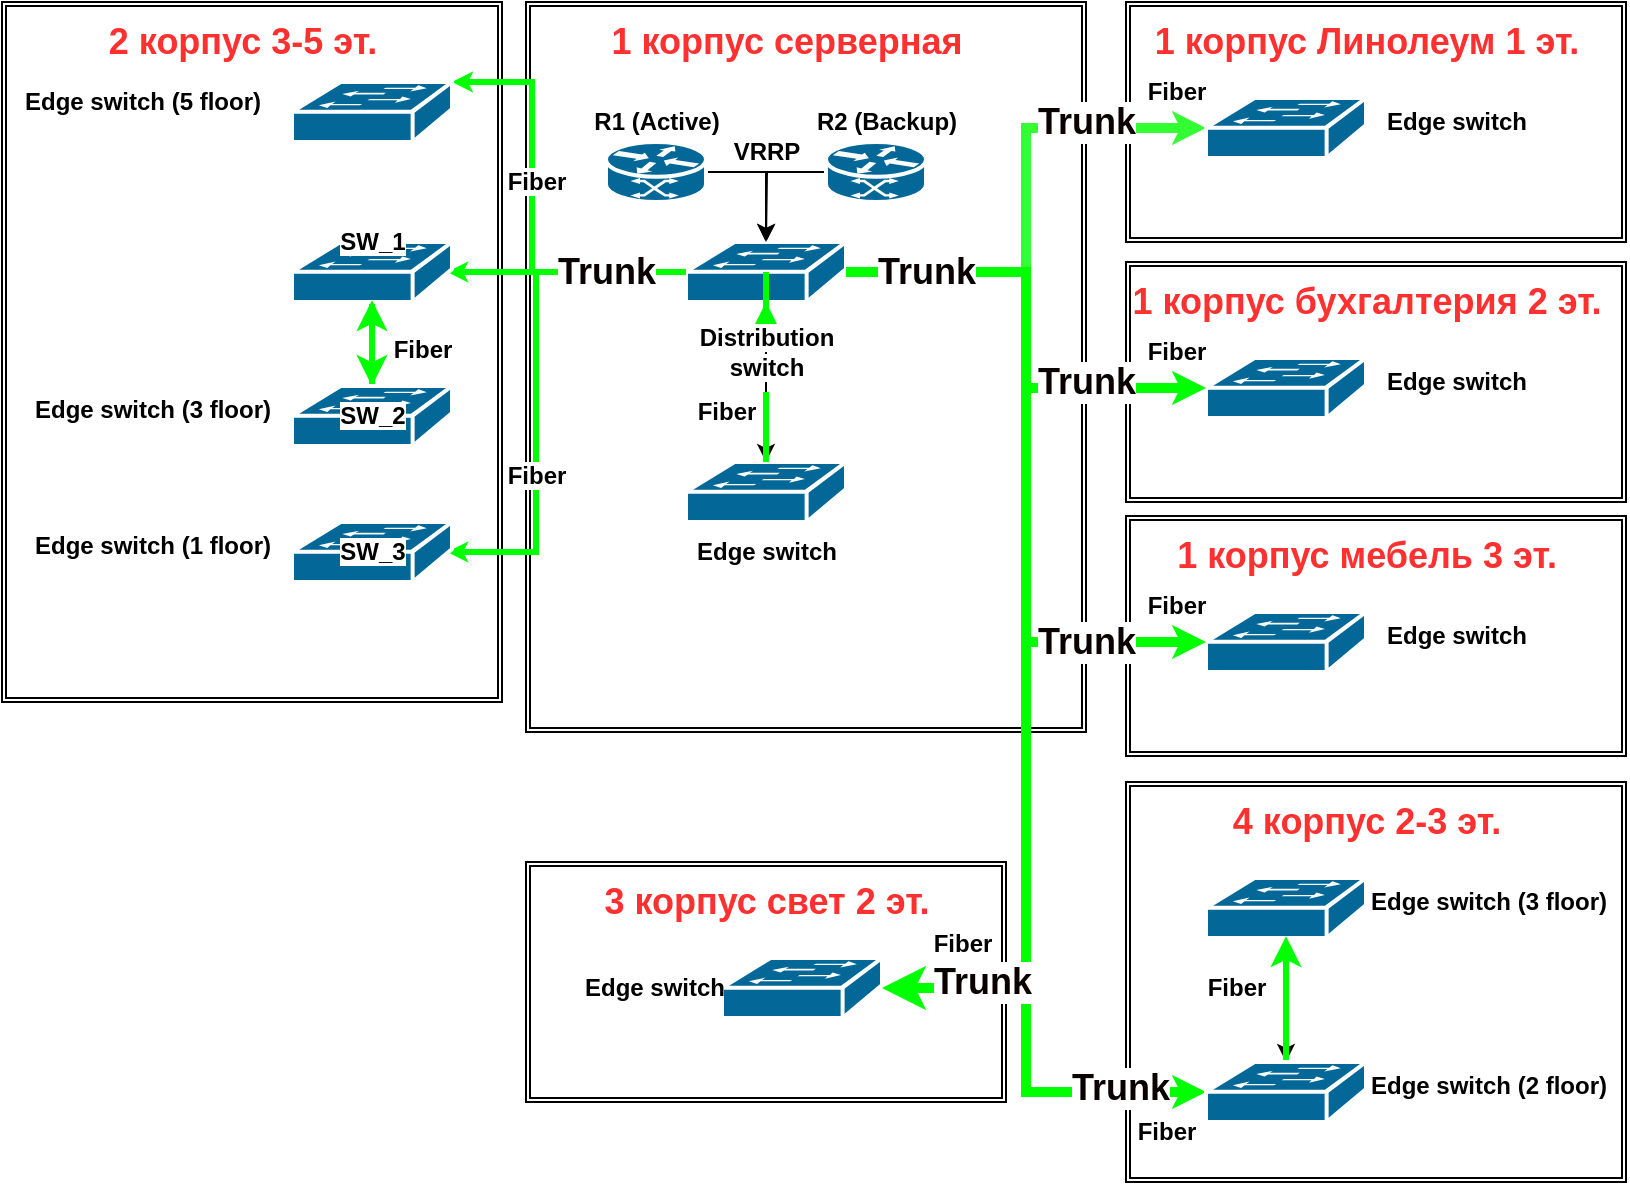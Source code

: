 <mxfile version="20.2.3" type="github">
  <diagram name="Page-1" id="c37626ed-c26b-45fb-9056-f9ebc6bb27b6">
    <mxGraphModel dx="1292" dy="551" grid="1" gridSize="10" guides="1" tooltips="1" connect="1" arrows="1" fold="1" page="1" pageScale="1" pageWidth="1100" pageHeight="850" background="none" math="0" shadow="0">
      <root>
        <mxCell id="0" />
        <mxCell id="1" parent="0" />
        <mxCell id="KIzsfpDqFRgekeS_5HiJ-85" value="" style="shape=ext;double=1;rounded=0;whiteSpace=wrap;html=1;" vertex="1" parent="1">
          <mxGeometry x="103" y="60" width="250" height="350" as="geometry" />
        </mxCell>
        <mxCell id="KIzsfpDqFRgekeS_5HiJ-70" value="" style="shape=ext;double=1;rounded=0;whiteSpace=wrap;html=1;" vertex="1" parent="1">
          <mxGeometry x="665" y="450" width="250" height="200" as="geometry" />
        </mxCell>
        <mxCell id="KIzsfpDqFRgekeS_5HiJ-21" value="" style="shape=ext;double=1;rounded=0;whiteSpace=wrap;html=1;" vertex="1" parent="1">
          <mxGeometry x="665" y="60" width="250" height="120" as="geometry" />
        </mxCell>
        <mxCell id="KIzsfpDqFRgekeS_5HiJ-57" style="edgeStyle=orthogonalEdgeStyle;rounded=0;orthogonalLoop=1;jettySize=auto;html=1;fontSize=18;fontColor=#FF3030;" edge="1" parent="1" source="KIzsfpDqFRgekeS_5HiJ-6">
          <mxGeometry relative="1" as="geometry">
            <mxPoint x="645" y="242.5" as="targetPoint" />
            <Array as="points">
              <mxPoint x="515" y="60" />
              <mxPoint x="515" y="60" />
            </Array>
          </mxGeometry>
        </mxCell>
        <mxCell id="KIzsfpDqFRgekeS_5HiJ-6" value="" style="shape=ext;double=1;rounded=0;whiteSpace=wrap;html=1;" vertex="1" parent="1">
          <mxGeometry x="365" y="60" width="280" height="365" as="geometry" />
        </mxCell>
        <mxCell id="KIzsfpDqFRgekeS_5HiJ-14" style="edgeStyle=orthogonalEdgeStyle;rounded=0;orthogonalLoop=1;jettySize=auto;html=1;" edge="1" parent="1" source="KIzsfpDqFRgekeS_5HiJ-2">
          <mxGeometry relative="1" as="geometry">
            <mxPoint x="485" y="180" as="targetPoint" />
          </mxGeometry>
        </mxCell>
        <mxCell id="KIzsfpDqFRgekeS_5HiJ-2" value="" style="shape=mxgraph.cisco.routers.atm_router;sketch=0;html=1;pointerEvents=1;dashed=0;fillColor=#036897;strokeColor=#ffffff;strokeWidth=2;verticalLabelPosition=bottom;verticalAlign=top;align=center;outlineConnect=0;" vertex="1" parent="1">
          <mxGeometry x="405" y="130" width="50" height="30" as="geometry" />
        </mxCell>
        <mxCell id="KIzsfpDqFRgekeS_5HiJ-12" value="" style="edgeStyle=orthogonalEdgeStyle;rounded=0;orthogonalLoop=1;jettySize=auto;html=1;" edge="1" parent="1" source="KIzsfpDqFRgekeS_5HiJ-4" target="KIzsfpDqFRgekeS_5HiJ-7">
          <mxGeometry relative="1" as="geometry" />
        </mxCell>
        <mxCell id="KIzsfpDqFRgekeS_5HiJ-37" style="edgeStyle=orthogonalEdgeStyle;orthogonalLoop=1;jettySize=auto;html=1;fontSize=18;fontColor=#FF3030;entryX=0;entryY=0.5;entryDx=0;entryDy=0;entryPerimeter=0;strokeColor=#33FF33;rounded=0;strokeWidth=5;endSize=1;" edge="1" parent="1" source="KIzsfpDqFRgekeS_5HiJ-4" target="KIzsfpDqFRgekeS_5HiJ-29">
          <mxGeometry relative="1" as="geometry" />
        </mxCell>
        <mxCell id="KIzsfpDqFRgekeS_5HiJ-78" style="edgeStyle=orthogonalEdgeStyle;rounded=0;orthogonalLoop=1;jettySize=auto;html=1;entryX=0;entryY=0.5;entryDx=0;entryDy=0;entryPerimeter=0;fontSize=18;fontColor=#0A0202;strokeColor=#00FF00;strokeWidth=5;endSize=1;startSize=1;" edge="1" parent="1" source="KIzsfpDqFRgekeS_5HiJ-4" target="KIzsfpDqFRgekeS_5HiJ-75">
          <mxGeometry relative="1" as="geometry" />
        </mxCell>
        <mxCell id="KIzsfpDqFRgekeS_5HiJ-97" style="edgeStyle=orthogonalEdgeStyle;rounded=0;orthogonalLoop=1;jettySize=auto;html=1;entryX=1;entryY=0;entryDx=0;entryDy=0;entryPerimeter=0;fontSize=18;fontColor=#0A0202;startSize=1;endSize=1;strokeColor=#00FF00;strokeWidth=3;" edge="1" parent="1" source="KIzsfpDqFRgekeS_5HiJ-4" target="KIzsfpDqFRgekeS_5HiJ-95">
          <mxGeometry relative="1" as="geometry">
            <Array as="points">
              <mxPoint x="368" y="195" />
              <mxPoint x="368" y="100" />
            </Array>
          </mxGeometry>
        </mxCell>
        <mxCell id="KIzsfpDqFRgekeS_5HiJ-98" style="edgeStyle=orthogonalEdgeStyle;rounded=0;orthogonalLoop=1;jettySize=auto;html=1;entryX=0.97;entryY=0.5;entryDx=0;entryDy=0;entryPerimeter=0;fontSize=18;fontColor=#0A0202;startSize=1;endSize=1;strokeColor=#00FF00;strokeWidth=3;" edge="1" parent="1" source="KIzsfpDqFRgekeS_5HiJ-4" target="KIzsfpDqFRgekeS_5HiJ-87">
          <mxGeometry relative="1" as="geometry">
            <Array as="points">
              <mxPoint x="326" y="195" />
            </Array>
          </mxGeometry>
        </mxCell>
        <mxCell id="KIzsfpDqFRgekeS_5HiJ-106" style="edgeStyle=orthogonalEdgeStyle;rounded=0;orthogonalLoop=1;jettySize=auto;html=1;entryX=0.97;entryY=0.5;entryDx=0;entryDy=0;entryPerimeter=0;fontSize=18;fontColor=#0A0202;startSize=1;endSize=1;strokeColor=#00FF00;strokeWidth=3;startArrow=none;" edge="1" parent="1" source="KIzsfpDqFRgekeS_5HiJ-107" target="KIzsfpDqFRgekeS_5HiJ-103">
          <mxGeometry relative="1" as="geometry">
            <Array as="points">
              <mxPoint x="370" y="195" />
              <mxPoint x="370" y="335" />
            </Array>
          </mxGeometry>
        </mxCell>
        <mxCell id="KIzsfpDqFRgekeS_5HiJ-4" value="" style="shape=mxgraph.cisco.switches.workgroup_switch;sketch=0;html=1;pointerEvents=1;dashed=0;fillColor=#036897;strokeColor=#ffffff;strokeWidth=2;verticalLabelPosition=bottom;verticalAlign=top;align=center;outlineConnect=0;" vertex="1" parent="1">
          <mxGeometry x="445" y="180" width="80" height="30" as="geometry" />
        </mxCell>
        <mxCell id="KIzsfpDqFRgekeS_5HiJ-13" style="edgeStyle=orthogonalEdgeStyle;rounded=0;orthogonalLoop=1;jettySize=auto;html=1;exitX=0;exitY=0.5;exitDx=0;exitDy=0;exitPerimeter=0;" edge="1" parent="1" source="KIzsfpDqFRgekeS_5HiJ-5" target="KIzsfpDqFRgekeS_5HiJ-4">
          <mxGeometry relative="1" as="geometry" />
        </mxCell>
        <mxCell id="KIzsfpDqFRgekeS_5HiJ-5" value="" style="shape=mxgraph.cisco.routers.atm_router;sketch=0;html=1;pointerEvents=1;dashed=0;fillColor=#036897;strokeColor=#ffffff;strokeWidth=2;verticalLabelPosition=bottom;verticalAlign=top;align=center;outlineConnect=0;" vertex="1" parent="1">
          <mxGeometry x="515" y="130" width="50" height="30" as="geometry" />
        </mxCell>
        <mxCell id="KIzsfpDqFRgekeS_5HiJ-8" style="edgeStyle=orthogonalEdgeStyle;rounded=0;orthogonalLoop=1;jettySize=auto;html=1;strokeColor=#00FF00;strokeWidth=3;startArrow=none;" edge="1" parent="1" source="KIzsfpDqFRgekeS_5HiJ-19" target="KIzsfpDqFRgekeS_5HiJ-4">
          <mxGeometry relative="1" as="geometry" />
        </mxCell>
        <mxCell id="KIzsfpDqFRgekeS_5HiJ-7" value="" style="shape=mxgraph.cisco.switches.workgroup_switch;sketch=0;html=1;pointerEvents=1;dashed=0;fillColor=#036897;strokeColor=#ffffff;strokeWidth=2;verticalLabelPosition=bottom;verticalAlign=top;align=center;outlineConnect=0;points=[[0,0.5,0,0,0],[0,0.97,0,0,0],[0.16,0.23,0,0,0],[0.5,0,0,0,0],[0.5,0.97,0,0,0],[0.88,0.73,0,0,0],[0.97,0.5,0,0,0],[1,0,0,0,0]];" vertex="1" parent="1">
          <mxGeometry x="445" y="290" width="80" height="30" as="geometry" />
        </mxCell>
        <mxCell id="KIzsfpDqFRgekeS_5HiJ-15" value="1 корпус серверная" style="text;html=1;resizable=0;autosize=1;align=center;verticalAlign=middle;points=[];fillColor=none;strokeColor=none;rounded=0;fontColor=#FF3030;fontStyle=1;fontSize=18;" vertex="1" parent="1">
          <mxGeometry x="405" y="60" width="180" height="40" as="geometry" />
        </mxCell>
        <mxCell id="KIzsfpDqFRgekeS_5HiJ-16" value="&lt;b&gt;VRRP&lt;/b&gt;" style="text;html=1;resizable=0;autosize=1;align=center;verticalAlign=middle;points=[];fillColor=none;strokeColor=none;rounded=0;" vertex="1" parent="1">
          <mxGeometry x="455" y="120" width="60" height="30" as="geometry" />
        </mxCell>
        <mxCell id="KIzsfpDqFRgekeS_5HiJ-17" value="&lt;b&gt;R2 (Backup)&lt;/b&gt;" style="text;html=1;resizable=0;autosize=1;align=center;verticalAlign=middle;points=[];fillColor=none;strokeColor=none;rounded=0;" vertex="1" parent="1">
          <mxGeometry x="500" y="105" width="90" height="30" as="geometry" />
        </mxCell>
        <mxCell id="KIzsfpDqFRgekeS_5HiJ-18" value="&lt;b&gt;R1 (Active)&lt;/b&gt;" style="text;html=1;resizable=0;autosize=1;align=center;verticalAlign=middle;points=[];fillColor=none;strokeColor=none;rounded=0;" vertex="1" parent="1">
          <mxGeometry x="385" y="105" width="90" height="30" as="geometry" />
        </mxCell>
        <mxCell id="KIzsfpDqFRgekeS_5HiJ-20" value="&lt;b&gt;Edge switch&lt;br&gt;&lt;/b&gt;" style="text;html=1;resizable=0;autosize=1;align=center;verticalAlign=middle;points=[];fillColor=none;strokeColor=none;rounded=0;" vertex="1" parent="1">
          <mxGeometry x="440" y="320" width="90" height="30" as="geometry" />
        </mxCell>
        <mxCell id="KIzsfpDqFRgekeS_5HiJ-29" value="" style="shape=mxgraph.cisco.switches.workgroup_switch;sketch=0;html=1;pointerEvents=1;dashed=0;fillColor=#036897;strokeColor=#ffffff;strokeWidth=2;verticalLabelPosition=bottom;verticalAlign=top;align=center;outlineConnect=0;points=[[0,0.5,0,0,0],[0,0.97,0,0,0],[0.16,0.23,0,0,0],[0.5,0,0,0,0],[0.5,0.97,0,0,0],[0.88,0.73,0,0,0],[0.97,0.5,0,0,0],[1,0,0,0,0]];" vertex="1" parent="1">
          <mxGeometry x="705" y="108" width="80" height="30" as="geometry" />
        </mxCell>
        <mxCell id="KIzsfpDqFRgekeS_5HiJ-30" value="1 корпус Линолеум 1 эт." style="text;html=1;resizable=0;autosize=1;align=center;verticalAlign=middle;points=[];fillColor=none;strokeColor=none;rounded=0;fontColor=#FF3030;fontStyle=1;fontSize=18;" vertex="1" parent="1">
          <mxGeometry x="675" y="60" width="220" height="40" as="geometry" />
        </mxCell>
        <mxCell id="KIzsfpDqFRgekeS_5HiJ-35" value="&lt;b&gt;Edge switch&lt;br&gt;&lt;/b&gt;" style="text;html=1;resizable=0;autosize=1;align=center;verticalAlign=middle;points=[];fillColor=none;strokeColor=none;rounded=0;" vertex="1" parent="1">
          <mxGeometry x="785" y="105" width="90" height="30" as="geometry" />
        </mxCell>
        <mxCell id="KIzsfpDqFRgekeS_5HiJ-36" value="&lt;b&gt;Fiber&lt;br&gt;&lt;/b&gt;" style="text;html=1;resizable=0;autosize=1;align=center;verticalAlign=middle;points=[];fillColor=none;strokeColor=none;rounded=0;" vertex="1" parent="1">
          <mxGeometry x="440" y="250" width="50" height="30" as="geometry" />
        </mxCell>
        <mxCell id="KIzsfpDqFRgekeS_5HiJ-38" value="&lt;b&gt;Fiber&lt;br&gt;&lt;/b&gt;" style="text;html=1;resizable=0;autosize=1;align=center;verticalAlign=middle;points=[];fillColor=none;strokeColor=none;rounded=0;" vertex="1" parent="1">
          <mxGeometry x="665" y="90" width="50" height="30" as="geometry" />
        </mxCell>
        <mxCell id="KIzsfpDqFRgekeS_5HiJ-67" value="" style="edgeStyle=orthogonalEdgeStyle;rounded=0;orthogonalLoop=1;jettySize=auto;html=1;fontSize=18;fontColor=#0A0202;" edge="1" parent="1" source="KIzsfpDqFRgekeS_5HiJ-39" target="KIzsfpDqFRgekeS_5HiJ-6">
          <mxGeometry relative="1" as="geometry" />
        </mxCell>
        <mxCell id="KIzsfpDqFRgekeS_5HiJ-39" value="" style="shape=ext;double=1;rounded=0;whiteSpace=wrap;html=1;" vertex="1" parent="1">
          <mxGeometry x="665" y="190" width="250" height="120" as="geometry" />
        </mxCell>
        <mxCell id="KIzsfpDqFRgekeS_5HiJ-40" value="" style="shape=mxgraph.cisco.switches.workgroup_switch;sketch=0;html=1;pointerEvents=1;dashed=0;fillColor=#036897;strokeColor=#ffffff;strokeWidth=2;verticalLabelPosition=bottom;verticalAlign=top;align=center;outlineConnect=0;points=[[0,0.5,0,0,0],[0,0.97,0,0,0],[0.16,0.23,0,0,0],[0.5,0,0,0,0],[0.5,0.97,0,0,0],[0.88,0.73,0,0,0],[0.97,0.5,0,0,0],[1,0,0,0,0]];" vertex="1" parent="1">
          <mxGeometry x="705" y="238" width="80" height="30" as="geometry" />
        </mxCell>
        <mxCell id="KIzsfpDqFRgekeS_5HiJ-41" value="1 корпус бухгалтерия 2 эт." style="text;html=1;resizable=0;autosize=1;align=center;verticalAlign=middle;points=[];fillColor=none;strokeColor=none;rounded=0;fontColor=#FF3030;fontStyle=1;fontSize=18;" vertex="1" parent="1">
          <mxGeometry x="665" y="190" width="240" height="40" as="geometry" />
        </mxCell>
        <mxCell id="KIzsfpDqFRgekeS_5HiJ-42" value="&lt;b&gt;Edge switch&lt;br&gt;&lt;/b&gt;" style="text;html=1;resizable=0;autosize=1;align=center;verticalAlign=middle;points=[];fillColor=none;strokeColor=none;rounded=0;" vertex="1" parent="1">
          <mxGeometry x="785" y="235" width="90" height="30" as="geometry" />
        </mxCell>
        <mxCell id="KIzsfpDqFRgekeS_5HiJ-43" value="&lt;b&gt;Fiber&lt;br&gt;&lt;/b&gt;" style="text;html=1;resizable=0;autosize=1;align=center;verticalAlign=middle;points=[];fillColor=none;strokeColor=none;rounded=0;" vertex="1" parent="1">
          <mxGeometry x="665" y="220" width="50" height="30" as="geometry" />
        </mxCell>
        <mxCell id="KIzsfpDqFRgekeS_5HiJ-44" style="edgeStyle=orthogonalEdgeStyle;rounded=0;orthogonalLoop=1;jettySize=auto;html=1;entryX=0;entryY=0.5;entryDx=0;entryDy=0;entryPerimeter=0;fontSize=18;fontColor=#FF3030;strokeWidth=5;strokeColor=#00FF00;endSize=1;" edge="1" parent="1" source="KIzsfpDqFRgekeS_5HiJ-4" target="KIzsfpDqFRgekeS_5HiJ-40">
          <mxGeometry relative="1" as="geometry" />
        </mxCell>
        <mxCell id="KIzsfpDqFRgekeS_5HiJ-45" value="" style="shape=ext;double=1;rounded=0;whiteSpace=wrap;html=1;" vertex="1" parent="1">
          <mxGeometry x="665" y="317" width="250" height="120" as="geometry" />
        </mxCell>
        <mxCell id="KIzsfpDqFRgekeS_5HiJ-46" value="" style="shape=mxgraph.cisco.switches.workgroup_switch;sketch=0;html=1;pointerEvents=1;dashed=0;fillColor=#036897;strokeColor=#ffffff;strokeWidth=2;verticalLabelPosition=bottom;verticalAlign=top;align=center;outlineConnect=0;points=[[0,0.5,0,0,0],[0,0.97,0,0,0],[0.16,0.23,0,0,0],[0.5,0,0,0,0],[0.5,0.97,0,0,0],[0.88,0.73,0,0,0],[0.97,0.5,0,0,0],[1,0,0,0,0]];" vertex="1" parent="1">
          <mxGeometry x="705" y="365" width="80" height="30" as="geometry" />
        </mxCell>
        <mxCell id="KIzsfpDqFRgekeS_5HiJ-47" value="1 корпус мебель 3 эт." style="text;html=1;resizable=0;autosize=1;align=center;verticalAlign=middle;points=[];fillColor=none;strokeColor=none;rounded=0;fontColor=#FF3030;fontStyle=1;fontSize=18;" vertex="1" parent="1">
          <mxGeometry x="685" y="317" width="200" height="40" as="geometry" />
        </mxCell>
        <mxCell id="KIzsfpDqFRgekeS_5HiJ-48" value="&lt;b&gt;Edge switch&lt;br&gt;&lt;/b&gt;" style="text;html=1;resizable=0;autosize=1;align=center;verticalAlign=middle;points=[];fillColor=none;strokeColor=none;rounded=0;" vertex="1" parent="1">
          <mxGeometry x="785" y="362" width="90" height="30" as="geometry" />
        </mxCell>
        <mxCell id="KIzsfpDqFRgekeS_5HiJ-49" value="&lt;b&gt;Fiber&lt;br&gt;&lt;/b&gt;" style="text;html=1;resizable=0;autosize=1;align=center;verticalAlign=middle;points=[];fillColor=none;strokeColor=none;rounded=0;" vertex="1" parent="1">
          <mxGeometry x="665" y="347" width="50" height="30" as="geometry" />
        </mxCell>
        <mxCell id="KIzsfpDqFRgekeS_5HiJ-50" style="edgeStyle=orthogonalEdgeStyle;rounded=0;orthogonalLoop=1;jettySize=auto;html=1;entryX=0;entryY=0.5;entryDx=0;entryDy=0;entryPerimeter=0;fontSize=18;fontColor=#FF3030;strokeColor=#00FF00;strokeWidth=5;endSize=1;startSize=1;" edge="1" parent="1" source="KIzsfpDqFRgekeS_5HiJ-4" target="KIzsfpDqFRgekeS_5HiJ-46">
          <mxGeometry relative="1" as="geometry" />
        </mxCell>
        <mxCell id="KIzsfpDqFRgekeS_5HiJ-51" value="" style="shape=ext;double=1;rounded=0;whiteSpace=wrap;html=1;" vertex="1" parent="1">
          <mxGeometry x="365" y="490" width="240" height="120" as="geometry" />
        </mxCell>
        <mxCell id="KIzsfpDqFRgekeS_5HiJ-52" value="" style="shape=mxgraph.cisco.switches.workgroup_switch;sketch=0;html=1;pointerEvents=1;dashed=0;fillColor=#036897;strokeColor=#ffffff;strokeWidth=2;verticalLabelPosition=bottom;verticalAlign=top;align=center;outlineConnect=0;points=[[0,0.5,0,0,0],[0,0.97,0,0,0],[0.16,0.23,0,0,0],[0.5,0,0,0,0],[0.5,0.97,0,0,0],[0.88,0.73,0,0,0],[0.97,0.5,0,0,0],[1,0,0,0,0]];" vertex="1" parent="1">
          <mxGeometry x="463" y="538" width="80" height="30" as="geometry" />
        </mxCell>
        <mxCell id="KIzsfpDqFRgekeS_5HiJ-53" value="3 корпус свет 2 эт." style="text;html=1;resizable=0;autosize=1;align=center;verticalAlign=middle;points=[];fillColor=none;strokeColor=none;rounded=0;fontColor=#FF3030;fontStyle=1;fontSize=18;" vertex="1" parent="1">
          <mxGeometry x="395" y="490" width="180" height="40" as="geometry" />
        </mxCell>
        <mxCell id="KIzsfpDqFRgekeS_5HiJ-54" value="&lt;b&gt;Edge switch&lt;br&gt;&lt;/b&gt;" style="text;html=1;resizable=0;autosize=1;align=center;verticalAlign=middle;points=[];fillColor=none;strokeColor=none;rounded=0;" vertex="1" parent="1">
          <mxGeometry x="384" y="538" width="90" height="30" as="geometry" />
        </mxCell>
        <mxCell id="KIzsfpDqFRgekeS_5HiJ-55" value="&lt;b&gt;Fiber&lt;br&gt;&lt;/b&gt;" style="text;html=1;resizable=0;autosize=1;align=center;verticalAlign=middle;points=[];fillColor=none;strokeColor=none;rounded=0;" vertex="1" parent="1">
          <mxGeometry x="558" y="516" width="50" height="30" as="geometry" />
        </mxCell>
        <mxCell id="KIzsfpDqFRgekeS_5HiJ-65" value="&lt;font color=&quot;#0a0202&quot;&gt;&lt;b&gt;Trunk&lt;/b&gt;&lt;/font&gt;" style="edgeLabel;html=1;align=center;verticalAlign=middle;resizable=0;points=[];fontSize=18;fontColor=#FF3030;" vertex="1" connectable="0" parent="1">
          <mxGeometry x="644.997" y="120.0" as="geometry" />
        </mxCell>
        <mxCell id="KIzsfpDqFRgekeS_5HiJ-66" value="&lt;font color=&quot;#0a0202&quot;&gt;&lt;b&gt;Trunk&lt;/b&gt;&lt;/font&gt;" style="edgeLabel;html=1;align=center;verticalAlign=middle;resizable=0;points=[];fontSize=18;fontColor=#FF3030;" vertex="1" connectable="0" parent="1">
          <mxGeometry x="655.037" y="255.0" as="geometry">
            <mxPoint x="-10" y="125" as="offset" />
          </mxGeometry>
        </mxCell>
        <mxCell id="KIzsfpDqFRgekeS_5HiJ-77" style="edgeStyle=orthogonalEdgeStyle;rounded=0;orthogonalLoop=1;jettySize=auto;html=1;fontSize=18;fontColor=#0A0202;" edge="1" parent="1" source="KIzsfpDqFRgekeS_5HiJ-71" target="KIzsfpDqFRgekeS_5HiJ-75">
          <mxGeometry relative="1" as="geometry" />
        </mxCell>
        <mxCell id="KIzsfpDqFRgekeS_5HiJ-71" value="" style="shape=mxgraph.cisco.switches.workgroup_switch;sketch=0;html=1;pointerEvents=1;dashed=0;fillColor=#036897;strokeColor=#ffffff;strokeWidth=2;verticalLabelPosition=bottom;verticalAlign=top;align=center;outlineConnect=0;points=[[0,0.5,0,0,0],[0,0.97,0,0,0],[0.16,0.23,0,0,0],[0.5,0,0,0,0],[0.5,0.97,0,0,0],[0.88,0.73,0,0,0],[0.97,0.5,0,0,0],[1,0,0,0,0]];" vertex="1" parent="1">
          <mxGeometry x="705" y="498" width="80" height="30" as="geometry" />
        </mxCell>
        <mxCell id="KIzsfpDqFRgekeS_5HiJ-72" value="4 корпус 2-3 эт." style="text;html=1;resizable=0;autosize=1;align=center;verticalAlign=middle;points=[];fillColor=none;strokeColor=none;rounded=0;fontColor=#FF3030;fontStyle=1;fontSize=18;" vertex="1" parent="1">
          <mxGeometry x="710" y="450" width="150" height="40" as="geometry" />
        </mxCell>
        <mxCell id="KIzsfpDqFRgekeS_5HiJ-74" value="&lt;b&gt;Fiber&lt;br&gt;&lt;/b&gt;" style="text;html=1;resizable=0;autosize=1;align=center;verticalAlign=middle;points=[];fillColor=none;strokeColor=none;rounded=0;" vertex="1" parent="1">
          <mxGeometry x="695" y="538" width="50" height="30" as="geometry" />
        </mxCell>
        <mxCell id="KIzsfpDqFRgekeS_5HiJ-80" style="edgeStyle=orthogonalEdgeStyle;rounded=0;orthogonalLoop=1;jettySize=auto;html=1;entryX=0.5;entryY=0.97;entryDx=0;entryDy=0;entryPerimeter=0;fontSize=18;fontColor=#0A0202;strokeColor=#00FF00;strokeWidth=3;" edge="1" parent="1" source="KIzsfpDqFRgekeS_5HiJ-75" target="KIzsfpDqFRgekeS_5HiJ-71">
          <mxGeometry relative="1" as="geometry" />
        </mxCell>
        <mxCell id="KIzsfpDqFRgekeS_5HiJ-75" value="" style="shape=mxgraph.cisco.switches.workgroup_switch;sketch=0;html=1;pointerEvents=1;dashed=0;fillColor=#036897;strokeColor=#ffffff;strokeWidth=2;verticalLabelPosition=bottom;verticalAlign=top;align=center;outlineConnect=0;points=[[0,0.5,0,0,0],[0,0.97,0,0,0],[0.16,0.23,0,0,0],[0.5,0,0,0,0],[0.5,0.97,0,0,0],[0.88,0.73,0,0,0],[0.97,0.5,0,0,0],[1,0,0,0,0]];" vertex="1" parent="1">
          <mxGeometry x="705" y="590" width="80" height="30" as="geometry" />
        </mxCell>
        <mxCell id="KIzsfpDqFRgekeS_5HiJ-76" value="&lt;b&gt;Edge switch (2 floor)&lt;br&gt;&lt;/b&gt;" style="text;html=1;resizable=0;autosize=1;align=center;verticalAlign=middle;points=[];fillColor=none;strokeColor=none;rounded=0;" vertex="1" parent="1">
          <mxGeometry x="776" y="587" width="140" height="30" as="geometry" />
        </mxCell>
        <mxCell id="KIzsfpDqFRgekeS_5HiJ-56" style="edgeStyle=orthogonalEdgeStyle;rounded=0;orthogonalLoop=1;jettySize=auto;html=1;fontSize=18;fontColor=#FF3030;strokeWidth=5;strokeColor=#00FF00;" edge="1" parent="1" source="KIzsfpDqFRgekeS_5HiJ-4" target="KIzsfpDqFRgekeS_5HiJ-52">
          <mxGeometry relative="1" as="geometry">
            <mxPoint x="645" y="560" as="targetPoint" />
            <Array as="points">
              <mxPoint x="615" y="195" />
              <mxPoint x="615" y="553" />
            </Array>
          </mxGeometry>
        </mxCell>
        <mxCell id="KIzsfpDqFRgekeS_5HiJ-58" value="&lt;font color=&quot;#0a0202&quot;&gt;&lt;b&gt;Trunk&lt;/b&gt;&lt;/font&gt;" style="edgeLabel;html=1;align=center;verticalAlign=middle;resizable=0;points=[];fontSize=18;fontColor=#FF3030;" vertex="1" connectable="0" parent="KIzsfpDqFRgekeS_5HiJ-56">
          <mxGeometry x="-0.436" y="1" relative="1" as="geometry">
            <mxPoint x="29" y="-2" as="offset" />
          </mxGeometry>
        </mxCell>
        <mxCell id="KIzsfpDqFRgekeS_5HiJ-79" value="&lt;font color=&quot;#0a0202&quot;&gt;&lt;b&gt;Trunk&lt;/b&gt;&lt;/font&gt;" style="edgeLabel;html=1;align=center;verticalAlign=middle;resizable=0;points=[];fontSize=18;fontColor=#FF3030;" vertex="1" connectable="0" parent="1">
          <mxGeometry x="633.997" y="595.0" as="geometry">
            <mxPoint x="28" y="8" as="offset" />
          </mxGeometry>
        </mxCell>
        <mxCell id="KIzsfpDqFRgekeS_5HiJ-69" value="&lt;font color=&quot;#0a0202&quot;&gt;&lt;b&gt;Trunk&lt;/b&gt;&lt;/font&gt;" style="edgeLabel;html=1;align=center;verticalAlign=middle;resizable=0;points=[];fontSize=18;fontColor=#FF3030;" vertex="1" connectable="0" parent="1">
          <mxGeometry x="592.997" y="550.0" as="geometry" />
        </mxCell>
        <mxCell id="KIzsfpDqFRgekeS_5HiJ-82" value="&lt;b&gt;Fiber&lt;br&gt;&lt;/b&gt;" style="text;html=1;resizable=0;autosize=1;align=center;verticalAlign=middle;points=[];fillColor=none;strokeColor=none;rounded=0;" vertex="1" parent="1">
          <mxGeometry x="660" y="610" width="50" height="30" as="geometry" />
        </mxCell>
        <mxCell id="KIzsfpDqFRgekeS_5HiJ-83" value="&lt;b&gt;Edge switch (3&amp;nbsp;floor)&lt;br&gt;&lt;/b&gt;" style="text;html=1;resizable=0;autosize=1;align=center;verticalAlign=middle;points=[];fillColor=none;strokeColor=none;rounded=0;" vertex="1" parent="1">
          <mxGeometry x="776" y="495" width="140" height="30" as="geometry" />
        </mxCell>
        <mxCell id="KIzsfpDqFRgekeS_5HiJ-64" value="&lt;font color=&quot;#0a0202&quot;&gt;&lt;b&gt;Trunk&lt;/b&gt;&lt;/font&gt;" style="edgeLabel;html=1;align=center;verticalAlign=middle;resizable=0;points=[];fontSize=18;fontColor=#FF3030;" vertex="1" connectable="0" parent="1">
          <mxGeometry x="564.997" y="195.0" as="geometry" />
        </mxCell>
        <mxCell id="KIzsfpDqFRgekeS_5HiJ-86" style="edgeStyle=orthogonalEdgeStyle;rounded=0;orthogonalLoop=1;jettySize=auto;html=1;fontSize=18;fontColor=#0A0202;strokeColor=#00FF00;strokeWidth=3;" edge="1" parent="1" source="KIzsfpDqFRgekeS_5HiJ-87" target="KIzsfpDqFRgekeS_5HiJ-91">
          <mxGeometry relative="1" as="geometry" />
        </mxCell>
        <mxCell id="KIzsfpDqFRgekeS_5HiJ-87" value="" style="shape=mxgraph.cisco.switches.workgroup_switch;sketch=0;html=1;pointerEvents=1;dashed=0;fillColor=#036897;strokeColor=#ffffff;strokeWidth=2;verticalLabelPosition=bottom;verticalAlign=top;align=center;outlineConnect=0;points=[[0,0.5,0,0,0],[0,0.97,0,0,0],[0.16,0.23,0,0,0],[0.5,0,0,0,0],[0.5,0.97,0,0,0],[0.88,0.73,0,0,0],[0.97,0.5,0,0,0],[1,0,0,0,0]];" vertex="1" parent="1">
          <mxGeometry x="248" y="180" width="80" height="30" as="geometry" />
        </mxCell>
        <mxCell id="KIzsfpDqFRgekeS_5HiJ-88" value="2 корпус 3-5 эт." style="text;html=1;resizable=0;autosize=1;align=center;verticalAlign=middle;points=[];fillColor=none;strokeColor=none;rounded=0;fontColor=#FF3030;fontStyle=1;fontSize=18;" vertex="1" parent="1">
          <mxGeometry x="148" y="60" width="150" height="40" as="geometry" />
        </mxCell>
        <mxCell id="KIzsfpDqFRgekeS_5HiJ-89" value="&lt;b&gt;&lt;span style=&quot;background-color: rgb(255, 255, 255);&quot;&gt;Fiber&lt;/span&gt;&lt;br&gt;&lt;/b&gt;" style="text;html=1;resizable=0;autosize=1;align=center;verticalAlign=middle;points=[];fillColor=none;strokeColor=none;rounded=0;" vertex="1" parent="1">
          <mxGeometry x="345" y="135" width="50" height="30" as="geometry" />
        </mxCell>
        <mxCell id="KIzsfpDqFRgekeS_5HiJ-90" style="edgeStyle=orthogonalEdgeStyle;rounded=0;orthogonalLoop=1;jettySize=auto;html=1;entryX=0.5;entryY=0.97;entryDx=0;entryDy=0;entryPerimeter=0;fontSize=18;fontColor=#0A0202;strokeColor=#00FF00;strokeWidth=3;" edge="1" parent="1" source="KIzsfpDqFRgekeS_5HiJ-91" target="KIzsfpDqFRgekeS_5HiJ-87">
          <mxGeometry relative="1" as="geometry" />
        </mxCell>
        <mxCell id="KIzsfpDqFRgekeS_5HiJ-91" value="" style="shape=mxgraph.cisco.switches.workgroup_switch;sketch=0;html=1;pointerEvents=1;dashed=0;fillColor=#036897;strokeColor=#ffffff;strokeWidth=2;verticalLabelPosition=bottom;verticalAlign=top;align=center;outlineConnect=0;points=[[0,0.5,0,0,0],[0,0.97,0,0,0],[0.16,0.23,0,0,0],[0.5,0,0,0,0],[0.5,0.97,0,0,0],[0.88,0.73,0,0,0],[0.97,0.5,0,0,0],[1,0,0,0,0]];" vertex="1" parent="1">
          <mxGeometry x="248" y="252" width="80" height="30" as="geometry" />
        </mxCell>
        <mxCell id="KIzsfpDqFRgekeS_5HiJ-92" value="&lt;b&gt;Edge switch (3 floor)&lt;br&gt;&lt;/b&gt;" style="text;html=1;resizable=0;autosize=1;align=center;verticalAlign=middle;points=[];fillColor=none;strokeColor=none;rounded=0;" vertex="1" parent="1">
          <mxGeometry x="108" y="249" width="140" height="30" as="geometry" />
        </mxCell>
        <mxCell id="KIzsfpDqFRgekeS_5HiJ-93" value="&lt;b&gt;Fiber&lt;br&gt;&lt;/b&gt;" style="text;html=1;resizable=0;autosize=1;align=center;verticalAlign=middle;points=[];fillColor=none;strokeColor=none;rounded=0;" vertex="1" parent="1">
          <mxGeometry x="288" y="219" width="50" height="30" as="geometry" />
        </mxCell>
        <mxCell id="KIzsfpDqFRgekeS_5HiJ-94" value="&lt;b&gt;Edge switch (5 floor)&lt;br&gt;&lt;/b&gt;" style="text;html=1;resizable=0;autosize=1;align=center;verticalAlign=middle;points=[];fillColor=none;strokeColor=none;rounded=0;" vertex="1" parent="1">
          <mxGeometry x="103" y="95" width="140" height="30" as="geometry" />
        </mxCell>
        <mxCell id="KIzsfpDqFRgekeS_5HiJ-95" value="" style="shape=mxgraph.cisco.switches.workgroup_switch;sketch=0;html=1;pointerEvents=1;dashed=0;fillColor=#036897;strokeColor=#ffffff;strokeWidth=2;verticalLabelPosition=bottom;verticalAlign=top;align=center;outlineConnect=0;points=[[0,0.5,0,0,0],[0,0.97,0,0,0],[0.16,0.23,0,0,0],[0.5,0,0,0,0],[0.5,0.97,0,0,0],[0.88,0.73,0,0,0],[0.97,0.5,0,0,0],[1,0,0,0,0]];" vertex="1" parent="1">
          <mxGeometry x="248" y="100" width="80" height="30" as="geometry" />
        </mxCell>
        <mxCell id="KIzsfpDqFRgekeS_5HiJ-19" value="&lt;b&gt;&lt;span style=&quot;background-color: rgb(255, 255, 255);&quot;&gt;Distribution&lt;br&gt;switch&lt;/span&gt;&lt;br&gt;&lt;/b&gt;" style="text;html=1;resizable=0;autosize=1;align=center;verticalAlign=middle;points=[];fillColor=none;strokeColor=none;rounded=0;" vertex="1" parent="1">
          <mxGeometry x="440" y="215" width="90" height="40" as="geometry" />
        </mxCell>
        <mxCell id="KIzsfpDqFRgekeS_5HiJ-96" value="" style="edgeStyle=orthogonalEdgeStyle;rounded=0;orthogonalLoop=1;jettySize=auto;html=1;strokeColor=#00FF00;strokeWidth=3;endArrow=none;" edge="1" parent="1" source="KIzsfpDqFRgekeS_5HiJ-7" target="KIzsfpDqFRgekeS_5HiJ-19">
          <mxGeometry relative="1" as="geometry">
            <mxPoint x="485" y="290" as="sourcePoint" />
            <mxPoint x="485" y="210.0" as="targetPoint" />
          </mxGeometry>
        </mxCell>
        <mxCell id="KIzsfpDqFRgekeS_5HiJ-100" value="&lt;b&gt;&lt;span style=&quot;background-color: rgb(255, 255, 255);&quot;&gt;SW_1&lt;/span&gt;&lt;br&gt;&lt;/b&gt;" style="text;html=1;resizable=0;autosize=1;align=center;verticalAlign=middle;points=[];fillColor=none;strokeColor=none;rounded=0;" vertex="1" parent="1">
          <mxGeometry x="258" y="165" width="60" height="30" as="geometry" />
        </mxCell>
        <mxCell id="KIzsfpDqFRgekeS_5HiJ-101" value="&lt;b&gt;&lt;span style=&quot;background-color: rgb(255, 255, 255);&quot;&gt;SW_2&lt;/span&gt;&lt;br&gt;&lt;/b&gt;" style="text;html=1;resizable=0;autosize=1;align=center;verticalAlign=middle;points=[];fillColor=none;strokeColor=none;rounded=0;" vertex="1" parent="1">
          <mxGeometry x="258" y="252" width="60" height="30" as="geometry" />
        </mxCell>
        <mxCell id="KIzsfpDqFRgekeS_5HiJ-103" value="" style="shape=mxgraph.cisco.switches.workgroup_switch;sketch=0;html=1;pointerEvents=1;dashed=0;fillColor=#036897;strokeColor=#ffffff;strokeWidth=2;verticalLabelPosition=bottom;verticalAlign=top;align=center;outlineConnect=0;points=[[0,0.5,0,0,0],[0,0.97,0,0,0],[0.16,0.23,0,0,0],[0.5,0,0,0,0],[0.5,0.97,0,0,0],[0.88,0.73,0,0,0],[0.97,0.5,0,0,0],[1,0,0,0,0]];" vertex="1" parent="1">
          <mxGeometry x="248" y="320" width="80" height="30" as="geometry" />
        </mxCell>
        <mxCell id="KIzsfpDqFRgekeS_5HiJ-104" value="&lt;b&gt;Edge switch (1 floor)&lt;br&gt;&lt;/b&gt;" style="text;html=1;resizable=0;autosize=1;align=center;verticalAlign=middle;points=[];fillColor=none;strokeColor=none;rounded=0;" vertex="1" parent="1">
          <mxGeometry x="108" y="317" width="140" height="30" as="geometry" />
        </mxCell>
        <mxCell id="KIzsfpDqFRgekeS_5HiJ-105" value="&lt;b&gt;&lt;span style=&quot;background-color: rgb(255, 255, 255);&quot;&gt;SW_3&lt;/span&gt;&lt;br&gt;&lt;/b&gt;" style="text;html=1;resizable=0;autosize=1;align=center;verticalAlign=middle;points=[];fillColor=none;strokeColor=none;rounded=0;" vertex="1" parent="1">
          <mxGeometry x="258" y="320" width="60" height="30" as="geometry" />
        </mxCell>
        <mxCell id="KIzsfpDqFRgekeS_5HiJ-108" value="" style="edgeStyle=orthogonalEdgeStyle;rounded=0;orthogonalLoop=1;jettySize=auto;html=1;fontSize=18;fontColor=#0A0202;startSize=1;endSize=1;strokeColor=#00FF00;strokeWidth=3;endArrow=none;" edge="1" parent="1" source="KIzsfpDqFRgekeS_5HiJ-4">
          <mxGeometry relative="1" as="geometry">
            <mxPoint x="445.0" y="195" as="sourcePoint" />
            <mxPoint x="370" y="330" as="targetPoint" />
            <Array as="points">
              <mxPoint x="370" y="195" />
              <mxPoint x="370" y="297" />
            </Array>
          </mxGeometry>
        </mxCell>
        <mxCell id="KIzsfpDqFRgekeS_5HiJ-99" value="&lt;font color=&quot;#0a0202&quot;&gt;&lt;b&gt;Trunk&lt;/b&gt;&lt;/font&gt;" style="edgeLabel;html=1;align=center;verticalAlign=middle;resizable=0;points=[];fontSize=18;fontColor=#FF3030;" vertex="1" connectable="0" parent="1">
          <mxGeometry x="404.997" y="195.0" as="geometry" />
        </mxCell>
        <mxCell id="KIzsfpDqFRgekeS_5HiJ-107" value="&lt;b&gt;&lt;span style=&quot;background-color: rgb(255, 255, 255);&quot;&gt;Fiber&lt;/span&gt;&lt;br&gt;&lt;/b&gt;" style="text;html=1;resizable=0;autosize=1;align=center;verticalAlign=middle;points=[];fillColor=none;strokeColor=none;rounded=0;" vertex="1" parent="1">
          <mxGeometry x="345" y="282" width="50" height="30" as="geometry" />
        </mxCell>
      </root>
    </mxGraphModel>
  </diagram>
</mxfile>
